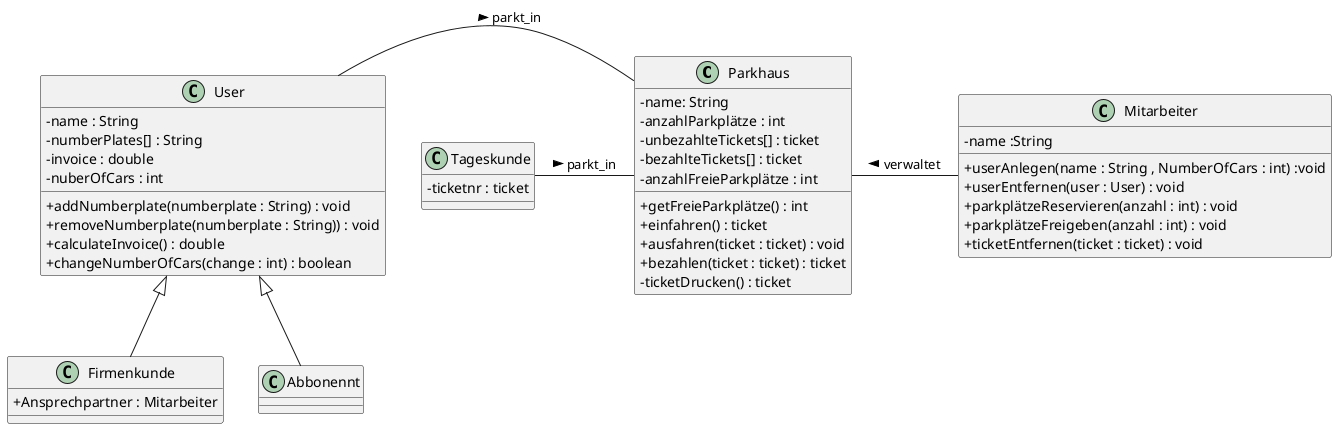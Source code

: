 @startuml
skinparam classAttributeIconSize 0
class Parkhaus {
  -name: String
  -anzahlParkplätze : int
  -unbezahlteTickets[] : ticket
  -bezahlteTickets[] : ticket
  -anzahlFreieParkplätze : int

  +getFreieParkplätze() : int
  +einfahren() : ticket
  +ausfahren(ticket : ticket) : void
  +bezahlen(ticket : ticket) : ticket
  -ticketDrucken() : ticket
}

class Mitarbeiter{
-name :String

+userAnlegen(name : String , NumberOfCars : int) :void
+userEntfernen(user : User) : void
+parkplätzeReservieren(anzahl : int) : void
+parkplätzeFreigeben(anzahl : int) : void
+ticketEntfernen(ticket : ticket) : void
}

class Firmenkunde{
+ Ansprechpartner : Mitarbeiter
}

class Abbonennt{
}

class User {
  -name : String
  -numberPlates[] : String
  -invoice : double
  -nuberOfCars : int

  +addNumberplate(numberplate : String) : void
  +removeNumberplate(numberplate : String)) : void
  +calculateInvoice() : double
  +changeNumberOfCars(change : int) : boolean
}

class Tageskunde{
-ticketnr : ticket
}


User <|-- Firmenkunde
User <|-- Abbonennt
User - Parkhaus : parkt_in >
Tageskunde - Parkhaus : parkt_in >
Parkhaus - Mitarbeiter : verwaltet <

@enduml